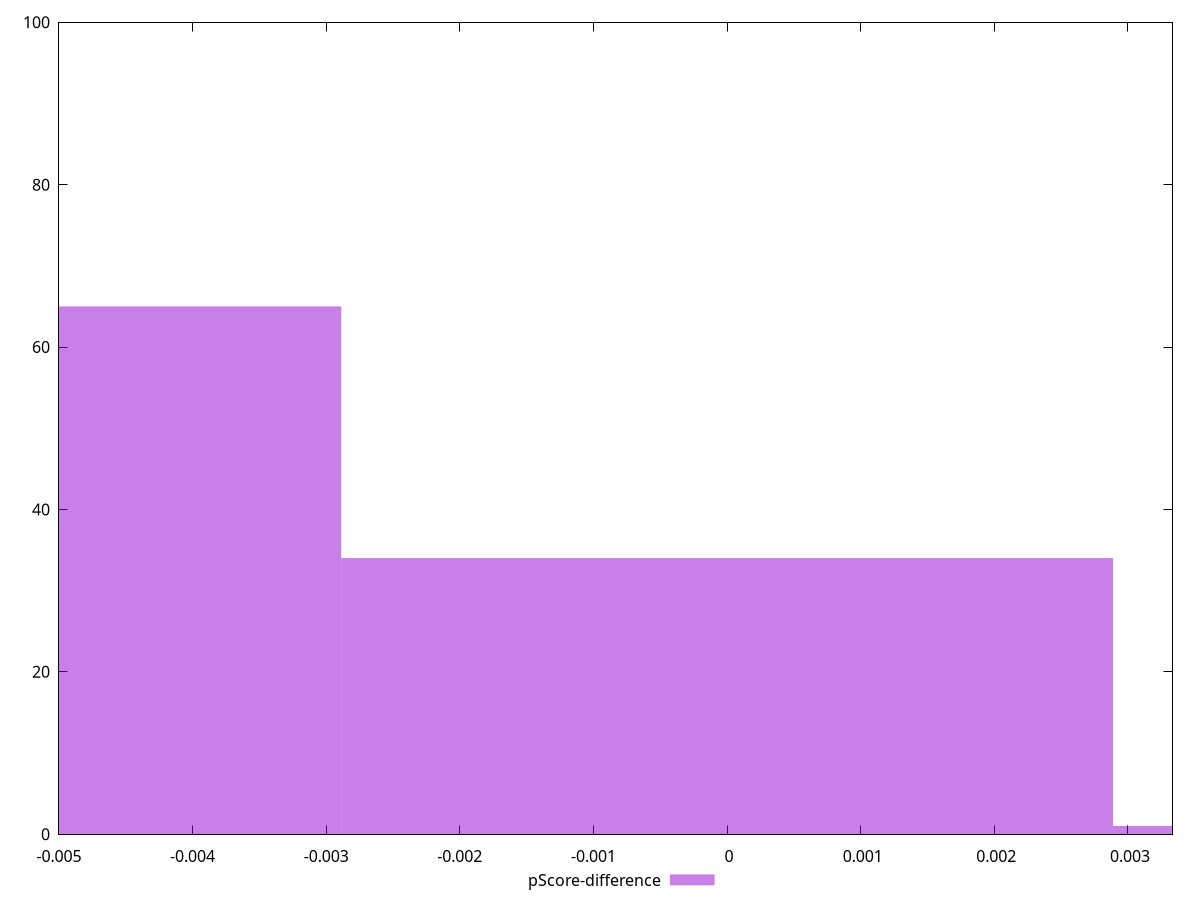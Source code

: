 reset

$pScoreDifference <<EOF
0.005775643794571763 1
0 34
-0.005775643794571763 65
EOF

set key outside below
set boxwidth 0.005775643794571763
set xrange [-0.0050000000000000044:0.0033333333333332993]
set yrange [0:100]
set trange [0:100]
set style fill transparent solid 0.5 noborder
set terminal svg size 640, 490 enhanced background rgb 'white'
set output "report_00019_2021-02-10T18-14-37.922Z//uses-http2/samples/pages/pScore-difference/histogram.svg"

plot $pScoreDifference title "pScore-difference" with boxes

reset
